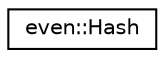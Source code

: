 digraph "Graphical Class Hierarchy"
{
  edge [fontname="Helvetica",fontsize="10",labelfontname="Helvetica",labelfontsize="10"];
  node [fontname="Helvetica",fontsize="10",shape=record];
  rankdir="LR";
  Node0 [label="even::Hash",height=0.2,width=0.4,color="black", fillcolor="white", style="filled",URL="$classeven_1_1_hash.html",tooltip="Entitity of hash handler. "];
}
